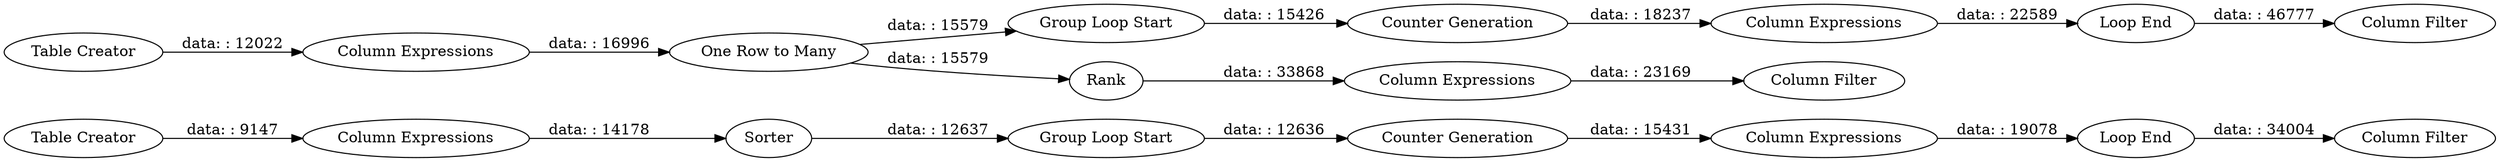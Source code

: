 digraph {
	"3616414116559301497_60" [label="Column Filter"]
	"3616414116559301497_57" [label="Loop End"]
	"3616414116559301497_63" [label="Column Expressions"]
	"3616414116559301497_66" [label="Column Expressions"]
	"3616414116559301497_68" [label="Loop End"]
	"3616414116559301497_67" [label="Group Loop Start"]
	"3616414116559301497_71" [label=Rank]
	"3616414116559301497_51" [label=Sorter]
	"3616414116559301497_74" [label="Table Creator"]
	"3616414116559301497_55" [label="Column Expressions"]
	"3616414116559301497_49" [label="Group Loop Start"]
	"3616414116559301497_48" [label="Column Expressions"]
	"3616414116559301497_69" [label="Counter Generation"]
	"3616414116559301497_73" [label="Column Filter"]
	"3616414116559301497_72" [label="Column Expressions"]
	"3616414116559301497_61" [label="Table Creator"]
	"3616414116559301497_70" [label="Column Filter"]
	"3616414116559301497_65" [label="One Row to Many"]
	"3616414116559301497_59" [label="Counter Generation"]
	"3616414116559301497_69" -> "3616414116559301497_66" [label="data: : 18237"]
	"3616414116559301497_55" -> "3616414116559301497_57" [label="data: : 19078"]
	"3616414116559301497_71" -> "3616414116559301497_72" [label="data: : 33868"]
	"3616414116559301497_74" -> "3616414116559301497_63" [label="data: : 12022"]
	"3616414116559301497_68" -> "3616414116559301497_70" [label="data: : 46777"]
	"3616414116559301497_72" -> "3616414116559301497_73" [label="data: : 23169"]
	"3616414116559301497_61" -> "3616414116559301497_48" [label="data: : 9147"]
	"3616414116559301497_49" -> "3616414116559301497_59" [label="data: : 12636"]
	"3616414116559301497_63" -> "3616414116559301497_65" [label="data: : 16996"]
	"3616414116559301497_66" -> "3616414116559301497_68" [label="data: : 22589"]
	"3616414116559301497_51" -> "3616414116559301497_49" [label="data: : 12637"]
	"3616414116559301497_67" -> "3616414116559301497_69" [label="data: : 15426"]
	"3616414116559301497_65" -> "3616414116559301497_71" [label="data: : 15579"]
	"3616414116559301497_59" -> "3616414116559301497_55" [label="data: : 15431"]
	"3616414116559301497_57" -> "3616414116559301497_60" [label="data: : 34004"]
	"3616414116559301497_48" -> "3616414116559301497_51" [label="data: : 14178"]
	"3616414116559301497_65" -> "3616414116559301497_67" [label="data: : 15579"]
	rankdir=LR
}
